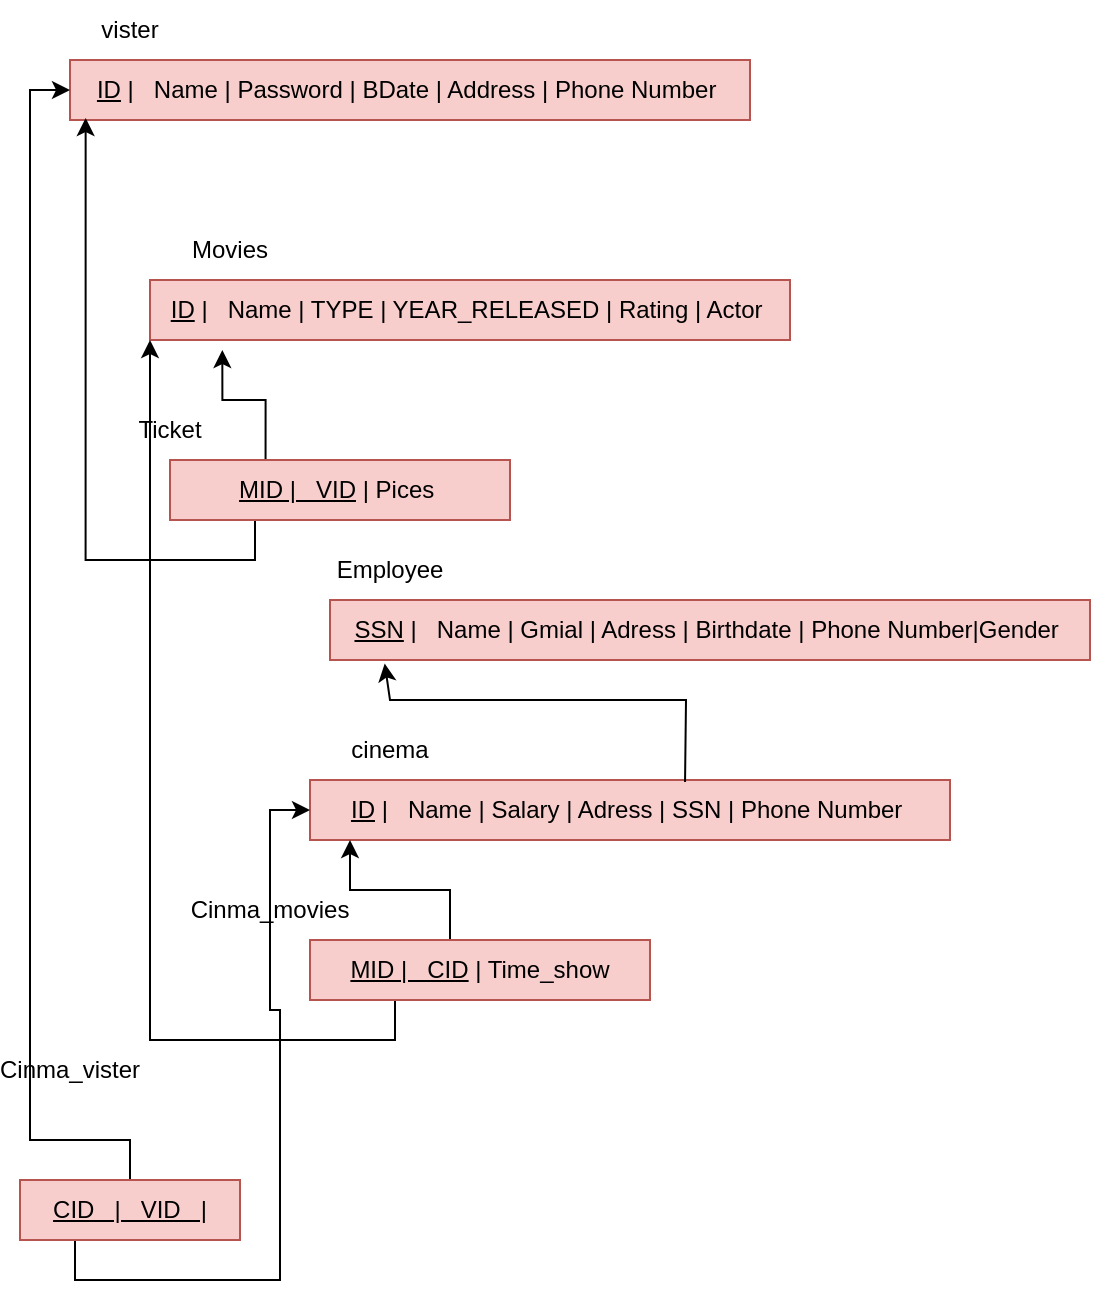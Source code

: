 <mxfile version="20.2.3" type="device"><diagram id="PqK9W-Ag57KpqFWvJ6Hl" name="Page-1"><mxGraphModel dx="1221" dy="753" grid="1" gridSize="10" guides="1" tooltips="1" connect="1" arrows="1" fold="1" page="1" pageScale="1" pageWidth="850" pageHeight="1100" math="0" shadow="0"><root><mxCell id="0"/><mxCell id="1" parent="0"/><mxCell id="pssjMRI2cDdGBNHAplES-1" value="&lt;u&gt;ID&lt;/u&gt; |&amp;nbsp; &amp;nbsp;Name | Password | BDate | Address | Phone Number&amp;nbsp;" style="rounded=0;whiteSpace=wrap;html=1;fillColor=#f8cecc;strokeColor=#b85450;" vertex="1" parent="1"><mxGeometry x="40" y="120" width="340" height="30" as="geometry"/></mxCell><mxCell id="pssjMRI2cDdGBNHAplES-2" value="&lt;u&gt;ID&lt;/u&gt; |&amp;nbsp; &amp;nbsp;Name | TYPE | YEAR_RELEASED | Rating | Actor&amp;nbsp;" style="rounded=0;whiteSpace=wrap;html=1;fillColor=#f8cecc;strokeColor=#b85450;" vertex="1" parent="1"><mxGeometry x="80" y="230" width="320" height="30" as="geometry"/></mxCell><mxCell id="pssjMRI2cDdGBNHAplES-11" style="edgeStyle=orthogonalEdgeStyle;rounded=0;orthogonalLoop=1;jettySize=auto;html=1;exitX=0.281;exitY=0.333;exitDx=0;exitDy=0;entryX=0.113;entryY=1.167;entryDx=0;entryDy=0;entryPerimeter=0;exitPerimeter=0;" edge="1" parent="1" source="pssjMRI2cDdGBNHAplES-3" target="pssjMRI2cDdGBNHAplES-2"><mxGeometry relative="1" as="geometry"/></mxCell><mxCell id="pssjMRI2cDdGBNHAplES-14" style="edgeStyle=orthogonalEdgeStyle;rounded=0;orthogonalLoop=1;jettySize=auto;html=1;exitX=0.25;exitY=1;exitDx=0;exitDy=0;entryX=0.023;entryY=0.967;entryDx=0;entryDy=0;entryPerimeter=0;" edge="1" parent="1" source="pssjMRI2cDdGBNHAplES-3" target="pssjMRI2cDdGBNHAplES-1"><mxGeometry relative="1" as="geometry"><Array as="points"><mxPoint x="133" y="370"/><mxPoint x="48" y="370"/></Array></mxGeometry></mxCell><mxCell id="pssjMRI2cDdGBNHAplES-3" value="&lt;u&gt;MID |&amp;nbsp; &amp;nbsp;VID&lt;/u&gt; | Pices&amp;nbsp;" style="rounded=0;whiteSpace=wrap;html=1;fillColor=#f8cecc;strokeColor=#b85450;" vertex="1" parent="1"><mxGeometry x="90" y="320" width="170" height="30" as="geometry"/></mxCell><mxCell id="pssjMRI2cDdGBNHAplES-4" value="&lt;u&gt;SSN&lt;/u&gt;&amp;nbsp;|&amp;nbsp; &amp;nbsp;Name | Gmial | Adress | Birthdate | Phone Number|Gender&amp;nbsp;" style="rounded=0;whiteSpace=wrap;html=1;fillColor=#f8cecc;strokeColor=#b85450;" vertex="1" parent="1"><mxGeometry x="170" y="390" width="380" height="30" as="geometry"/></mxCell><mxCell id="pssjMRI2cDdGBNHAplES-5" value="&lt;u&gt;ID&lt;/u&gt; |&amp;nbsp; &amp;nbsp;Name | Salary | Adress | SSN | Phone Number&amp;nbsp;" style="rounded=0;whiteSpace=wrap;html=1;fillColor=#f8cecc;strokeColor=#b85450;" vertex="1" parent="1"><mxGeometry x="160" y="480" width="320" height="30" as="geometry"/></mxCell><mxCell id="pssjMRI2cDdGBNHAplES-19" style="edgeStyle=orthogonalEdgeStyle;rounded=0;orthogonalLoop=1;jettySize=auto;html=1;exitX=0.25;exitY=1;exitDx=0;exitDy=0;entryX=0;entryY=1;entryDx=0;entryDy=0;" edge="1" parent="1" source="pssjMRI2cDdGBNHAplES-6" target="pssjMRI2cDdGBNHAplES-2"><mxGeometry relative="1" as="geometry"/></mxCell><mxCell id="pssjMRI2cDdGBNHAplES-20" style="edgeStyle=orthogonalEdgeStyle;rounded=0;orthogonalLoop=1;jettySize=auto;html=1;exitX=0.5;exitY=0;exitDx=0;exitDy=0;" edge="1" parent="1" source="pssjMRI2cDdGBNHAplES-6"><mxGeometry relative="1" as="geometry"><mxPoint x="180" y="510" as="targetPoint"/><Array as="points"><mxPoint x="230" y="560"/><mxPoint x="230" y="535"/><mxPoint x="180" y="535"/><mxPoint x="180" y="513"/></Array></mxGeometry></mxCell><mxCell id="pssjMRI2cDdGBNHAplES-6" value="&lt;u&gt;MID |&amp;nbsp; &amp;nbsp;CID&lt;/u&gt;&amp;nbsp;| Time_show" style="rounded=0;whiteSpace=wrap;html=1;fillColor=#f8cecc;strokeColor=#b85450;" vertex="1" parent="1"><mxGeometry x="160" y="560" width="170" height="30" as="geometry"/></mxCell><mxCell id="pssjMRI2cDdGBNHAplES-23" style="edgeStyle=orthogonalEdgeStyle;rounded=0;orthogonalLoop=1;jettySize=auto;html=1;exitX=0.25;exitY=1;exitDx=0;exitDy=0;entryX=0;entryY=0.5;entryDx=0;entryDy=0;" edge="1" parent="1" source="pssjMRI2cDdGBNHAplES-7" target="pssjMRI2cDdGBNHAplES-5"><mxGeometry relative="1" as="geometry"/></mxCell><mxCell id="pssjMRI2cDdGBNHAplES-24" style="edgeStyle=orthogonalEdgeStyle;rounded=0;orthogonalLoop=1;jettySize=auto;html=1;exitX=0.5;exitY=0;exitDx=0;exitDy=0;entryX=0;entryY=0.5;entryDx=0;entryDy=0;" edge="1" parent="1" source="pssjMRI2cDdGBNHAplES-7" target="pssjMRI2cDdGBNHAplES-1"><mxGeometry relative="1" as="geometry"><mxPoint x="10" y="390" as="targetPoint"/><Array as="points"><mxPoint x="20" y="660"/><mxPoint x="20" y="135"/></Array></mxGeometry></mxCell><mxCell id="pssjMRI2cDdGBNHAplES-7" value="&lt;u&gt;CID&amp;nbsp; &amp;nbsp;|&amp;nbsp; &amp;nbsp;VID&amp;nbsp; &amp;nbsp;|&lt;/u&gt;" style="rounded=0;whiteSpace=wrap;html=1;fillColor=#f8cecc;strokeColor=#b85450;" vertex="1" parent="1"><mxGeometry x="15" y="680" width="110" height="30" as="geometry"/></mxCell><mxCell id="pssjMRI2cDdGBNHAplES-8" value="vister" style="text;html=1;strokeColor=none;fillColor=none;align=center;verticalAlign=middle;whiteSpace=wrap;rounded=0;" vertex="1" parent="1"><mxGeometry x="40" y="90" width="60" height="30" as="geometry"/></mxCell><mxCell id="pssjMRI2cDdGBNHAplES-9" value="Movies" style="text;html=1;strokeColor=none;fillColor=none;align=center;verticalAlign=middle;whiteSpace=wrap;rounded=0;" vertex="1" parent="1"><mxGeometry x="90" y="200" width="60" height="30" as="geometry"/></mxCell><mxCell id="pssjMRI2cDdGBNHAplES-10" value="Ticket" style="text;html=1;strokeColor=none;fillColor=none;align=center;verticalAlign=middle;whiteSpace=wrap;rounded=0;" vertex="1" parent="1"><mxGeometry x="60" y="290" width="60" height="30" as="geometry"/></mxCell><mxCell id="pssjMRI2cDdGBNHAplES-15" value="Employee" style="text;html=1;strokeColor=none;fillColor=none;align=center;verticalAlign=middle;whiteSpace=wrap;rounded=0;" vertex="1" parent="1"><mxGeometry x="170" y="360" width="60" height="30" as="geometry"/></mxCell><mxCell id="pssjMRI2cDdGBNHAplES-16" value="cinema" style="text;html=1;strokeColor=none;fillColor=none;align=center;verticalAlign=middle;whiteSpace=wrap;rounded=0;" vertex="1" parent="1"><mxGeometry x="170" y="450" width="60" height="30" as="geometry"/></mxCell><mxCell id="pssjMRI2cDdGBNHAplES-17" value="" style="endArrow=classic;html=1;rounded=0;entryX=0.072;entryY=1.06;entryDx=0;entryDy=0;entryPerimeter=0;exitX=0.586;exitY=0.033;exitDx=0;exitDy=0;exitPerimeter=0;" edge="1" parent="1" source="pssjMRI2cDdGBNHAplES-5" target="pssjMRI2cDdGBNHAplES-4"><mxGeometry width="50" height="50" relative="1" as="geometry"><mxPoint x="330" y="490" as="sourcePoint"/><mxPoint x="380" y="440" as="targetPoint"/><Array as="points"><mxPoint x="348" y="440"/><mxPoint x="200" y="440"/></Array></mxGeometry></mxCell><mxCell id="pssjMRI2cDdGBNHAplES-18" value="Cinma_movies" style="text;html=1;strokeColor=none;fillColor=none;align=center;verticalAlign=middle;whiteSpace=wrap;rounded=0;" vertex="1" parent="1"><mxGeometry x="110" y="530" width="60" height="30" as="geometry"/></mxCell><mxCell id="pssjMRI2cDdGBNHAplES-21" value="Cinma_vister" style="text;html=1;strokeColor=none;fillColor=none;align=center;verticalAlign=middle;whiteSpace=wrap;rounded=0;" vertex="1" parent="1"><mxGeometry x="10" y="610" width="60" height="30" as="geometry"/></mxCell></root></mxGraphModel></diagram></mxfile>